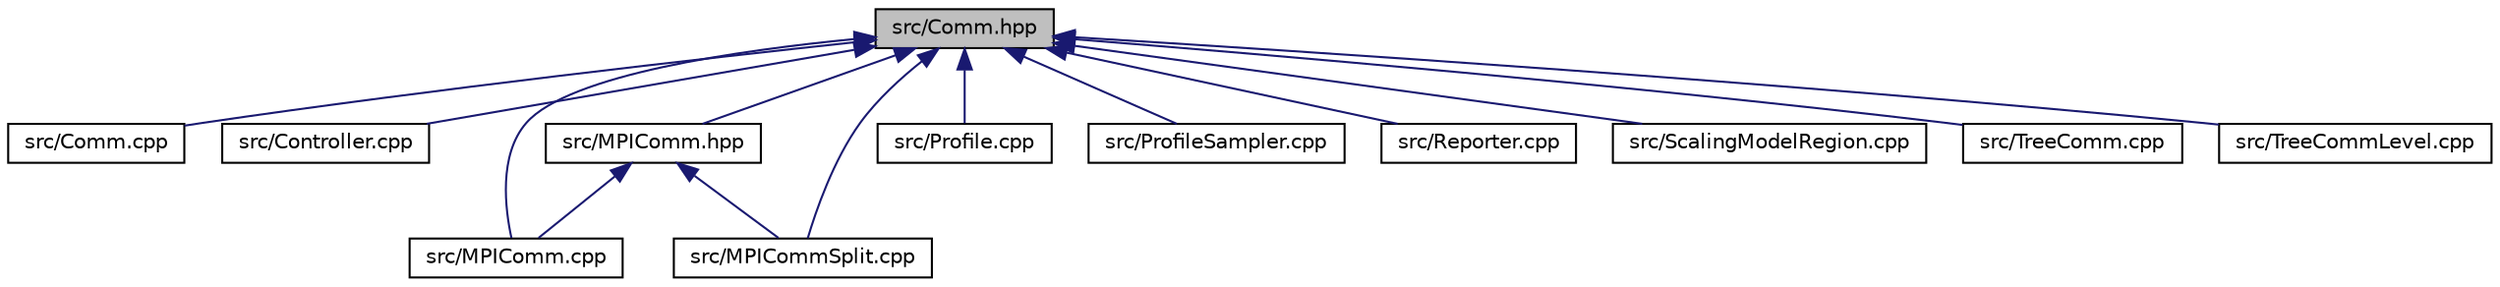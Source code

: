 digraph "src/Comm.hpp"
{
  edge [fontname="Helvetica",fontsize="10",labelfontname="Helvetica",labelfontsize="10"];
  node [fontname="Helvetica",fontsize="10",shape=record];
  Node12 [label="src/Comm.hpp",height=0.2,width=0.4,color="black", fillcolor="grey75", style="filled", fontcolor="black"];
  Node12 -> Node13 [dir="back",color="midnightblue",fontsize="10",style="solid",fontname="Helvetica"];
  Node13 [label="src/Comm.cpp",height=0.2,width=0.4,color="black", fillcolor="white", style="filled",URL="$_comm_8cpp.html"];
  Node12 -> Node14 [dir="back",color="midnightblue",fontsize="10",style="solid",fontname="Helvetica"];
  Node14 [label="src/Controller.cpp",height=0.2,width=0.4,color="black", fillcolor="white", style="filled",URL="$_controller_8cpp.html"];
  Node12 -> Node15 [dir="back",color="midnightblue",fontsize="10",style="solid",fontname="Helvetica"];
  Node15 [label="src/MPIComm.hpp",height=0.2,width=0.4,color="black", fillcolor="white", style="filled",URL="$_m_p_i_comm_8hpp.html"];
  Node15 -> Node16 [dir="back",color="midnightblue",fontsize="10",style="solid",fontname="Helvetica"];
  Node16 [label="src/MPIComm.cpp",height=0.2,width=0.4,color="black", fillcolor="white", style="filled",URL="$_m_p_i_comm_8cpp.html"];
  Node15 -> Node17 [dir="back",color="midnightblue",fontsize="10",style="solid",fontname="Helvetica"];
  Node17 [label="src/MPICommSplit.cpp",height=0.2,width=0.4,color="black", fillcolor="white", style="filled",URL="$_m_p_i_comm_split_8cpp.html"];
  Node12 -> Node16 [dir="back",color="midnightblue",fontsize="10",style="solid",fontname="Helvetica"];
  Node12 -> Node17 [dir="back",color="midnightblue",fontsize="10",style="solid",fontname="Helvetica"];
  Node12 -> Node18 [dir="back",color="midnightblue",fontsize="10",style="solid",fontname="Helvetica"];
  Node18 [label="src/Profile.cpp",height=0.2,width=0.4,color="black", fillcolor="white", style="filled",URL="$_profile_8cpp.html"];
  Node12 -> Node19 [dir="back",color="midnightblue",fontsize="10",style="solid",fontname="Helvetica"];
  Node19 [label="src/ProfileSampler.cpp",height=0.2,width=0.4,color="black", fillcolor="white", style="filled",URL="$_profile_sampler_8cpp.html"];
  Node12 -> Node20 [dir="back",color="midnightblue",fontsize="10",style="solid",fontname="Helvetica"];
  Node20 [label="src/Reporter.cpp",height=0.2,width=0.4,color="black", fillcolor="white", style="filled",URL="$_reporter_8cpp.html"];
  Node12 -> Node21 [dir="back",color="midnightblue",fontsize="10",style="solid",fontname="Helvetica"];
  Node21 [label="src/ScalingModelRegion.cpp",height=0.2,width=0.4,color="black", fillcolor="white", style="filled",URL="$_scaling_model_region_8cpp.html"];
  Node12 -> Node22 [dir="back",color="midnightblue",fontsize="10",style="solid",fontname="Helvetica"];
  Node22 [label="src/TreeComm.cpp",height=0.2,width=0.4,color="black", fillcolor="white", style="filled",URL="$_tree_comm_8cpp.html"];
  Node12 -> Node23 [dir="back",color="midnightblue",fontsize="10",style="solid",fontname="Helvetica"];
  Node23 [label="src/TreeCommLevel.cpp",height=0.2,width=0.4,color="black", fillcolor="white", style="filled",URL="$_tree_comm_level_8cpp.html"];
}
